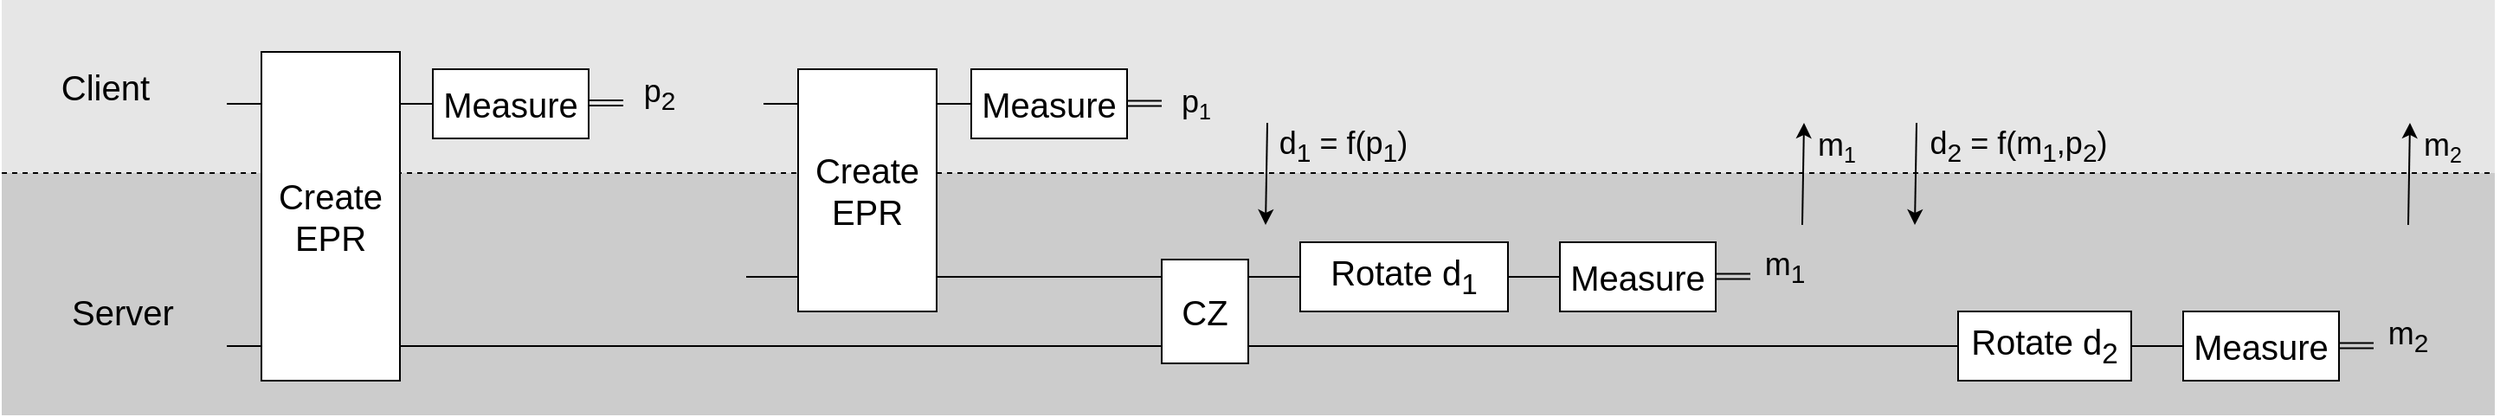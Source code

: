 <mxfile version="22.1.3" type="embed">
    <diagram id="vJYV673TWn68nu8cjQHZ" name="Page-1">
        <mxGraphModel dx="1698" dy="852" grid="1" gridSize="10" guides="1" tooltips="1" connect="1" arrows="1" fold="1" page="1" pageScale="1" pageWidth="850" pageHeight="1100" math="0" shadow="0">
            <root>
                <mxCell id="0"/>
                <mxCell id="1" parent="0"/>
                <mxCell id="60" value="" style="rounded=0;whiteSpace=wrap;html=1;fontSize=18;dashed=1;fillColor=#CCCCCC;strokeColor=none;" parent="1" vertex="1">
                    <mxGeometry x="30" y="220" width="1440" height="140" as="geometry"/>
                </mxCell>
                <mxCell id="59" value="" style="rounded=0;whiteSpace=wrap;html=1;fontSize=18;dashed=1;fillColor=#E6E6E6;strokeColor=none;" parent="1" vertex="1">
                    <mxGeometry x="30" y="120" width="1440" height="100" as="geometry"/>
                </mxCell>
                <mxCell id="61" value="" style="endArrow=none;html=1;fontSize=18;exitX=0;exitY=0;exitDx=0;exitDy=0;entryX=1;entryY=0;entryDx=0;entryDy=0;dashed=1;" parent="1" source="60" target="60" edge="1">
                    <mxGeometry width="50" height="50" relative="1" as="geometry">
                        <mxPoint x="630" y="250" as="sourcePoint"/>
                        <mxPoint x="1470.0" y="240" as="targetPoint"/>
                    </mxGeometry>
                </mxCell>
                <mxCell id="53" value="" style="endArrow=none;html=1;fontSize=20;entryX=0;entryY=0.5;entryDx=0;entryDy=0;" parent="1" target="55" edge="1">
                    <mxGeometry width="50" height="50" relative="1" as="geometry">
                        <mxPoint x="160" y="320" as="sourcePoint"/>
                        <mxPoint x="1120" y="320" as="targetPoint"/>
                    </mxGeometry>
                </mxCell>
                <mxCell id="54" value="" style="endArrow=none;html=1;fontSize=20;" parent="1" target="44" edge="1">
                    <mxGeometry width="50" height="50" relative="1" as="geometry">
                        <mxPoint x="460" y="280" as="sourcePoint"/>
                        <mxPoint x="830" y="280" as="targetPoint"/>
                    </mxGeometry>
                </mxCell>
                <mxCell id="38" value="" style="endArrow=none;html=1;fontSize=20;entryX=0;entryY=0.5;entryDx=0;entryDy=0;" parent="1" target="37" edge="1">
                    <mxGeometry width="50" height="50" relative="1" as="geometry">
                        <mxPoint x="470" y="180" as="sourcePoint"/>
                        <mxPoint x="700" y="180" as="targetPoint"/>
                    </mxGeometry>
                </mxCell>
                <mxCell id="19" value="" style="endArrow=none;html=1;fontSize=20;startArrow=none;" parent="1" edge="1">
                    <mxGeometry width="50" height="50" relative="1" as="geometry">
                        <mxPoint x="369" y="178" as="sourcePoint"/>
                        <mxPoint x="389" y="178" as="targetPoint"/>
                    </mxGeometry>
                </mxCell>
                <mxCell id="2" value="Client" style="text;html=1;strokeColor=none;fillColor=none;align=center;verticalAlign=middle;whiteSpace=wrap;rounded=0;fontSize=20;" parent="1" vertex="1">
                    <mxGeometry x="60" y="155" width="60" height="30" as="geometry"/>
                </mxCell>
                <mxCell id="3" value="Server" style="text;html=1;strokeColor=none;fillColor=none;align=center;verticalAlign=middle;whiteSpace=wrap;rounded=0;fontSize=20;" parent="1" vertex="1">
                    <mxGeometry x="70" y="285" width="60" height="30" as="geometry"/>
                </mxCell>
                <mxCell id="4" value="" style="endArrow=none;html=1;fontSize=20;startArrow=none;entryX=0;entryY=0.5;entryDx=0;entryDy=0;" parent="1" target="32" edge="1">
                    <mxGeometry width="50" height="50" relative="1" as="geometry">
                        <mxPoint x="160" y="180" as="sourcePoint"/>
                        <mxPoint x="470" y="183" as="targetPoint"/>
                    </mxGeometry>
                </mxCell>
                <mxCell id="5" value="" style="endArrow=none;html=1;fontSize=20;entryX=0;entryY=0.5;entryDx=0;entryDy=0;startArrow=none;exitX=1;exitY=0.5;exitDx=0;exitDy=0;" parent="1" source="44" target="49" edge="1">
                    <mxGeometry width="50" height="50" relative="1" as="geometry">
                        <mxPoint x="970" y="360" as="sourcePoint"/>
                        <mxPoint x="830" y="320" as="targetPoint"/>
                    </mxGeometry>
                </mxCell>
                <mxCell id="6" value="Create&lt;br&gt;EPR" style="rounded=0;whiteSpace=wrap;html=1;fontSize=20;" parent="1" vertex="1">
                    <mxGeometry x="180" y="150" width="80" height="190" as="geometry"/>
                </mxCell>
                <mxCell id="32" value="Measure" style="rounded=0;whiteSpace=wrap;html=1;fontSize=20;fillColor=default;" parent="1" vertex="1">
                    <mxGeometry x="279" y="160" width="90" height="40" as="geometry"/>
                </mxCell>
                <mxCell id="34" value="" style="endArrow=none;html=1;fontSize=20;startArrow=none;" parent="1" edge="1">
                    <mxGeometry width="50" height="50" relative="1" as="geometry">
                        <mxPoint x="369" y="181" as="sourcePoint"/>
                        <mxPoint x="389" y="181" as="targetPoint"/>
                    </mxGeometry>
                </mxCell>
                <mxCell id="35" value="" style="endArrow=none;html=1;fontSize=20;startArrow=none;" parent="1" source="44" edge="1">
                    <mxGeometry width="50" height="50" relative="1" as="geometry">
                        <mxPoint x="460" y="280" as="sourcePoint"/>
                        <mxPoint x="830" y="280" as="targetPoint"/>
                    </mxGeometry>
                </mxCell>
                <mxCell id="36" value="Create&lt;br&gt;EPR" style="rounded=0;whiteSpace=wrap;html=1;fontSize=20;" parent="1" vertex="1">
                    <mxGeometry x="490" y="160" width="80" height="140" as="geometry"/>
                </mxCell>
                <mxCell id="37" value="Measure" style="rounded=0;whiteSpace=wrap;html=1;fontSize=20;fillColor=default;" parent="1" vertex="1">
                    <mxGeometry x="590" y="160" width="90" height="40" as="geometry"/>
                </mxCell>
                <mxCell id="40" value="" style="endArrow=none;html=1;fontSize=20;startArrow=none;" parent="1" edge="1">
                    <mxGeometry width="50" height="50" relative="1" as="geometry">
                        <mxPoint x="680" y="178.3" as="sourcePoint"/>
                        <mxPoint x="700" y="178.3" as="targetPoint"/>
                    </mxGeometry>
                </mxCell>
                <mxCell id="41" value="" style="endArrow=none;html=1;fontSize=20;startArrow=none;" parent="1" edge="1">
                    <mxGeometry width="50" height="50" relative="1" as="geometry">
                        <mxPoint x="680" y="181.3" as="sourcePoint"/>
                        <mxPoint x="700" y="181.3" as="targetPoint"/>
                    </mxGeometry>
                </mxCell>
                <mxCell id="42" value="CZ" style="rounded=0;whiteSpace=wrap;html=1;fontSize=20;" parent="1" vertex="1">
                    <mxGeometry x="700" y="270" width="50" height="60" as="geometry"/>
                </mxCell>
                <mxCell id="45" value="Rotate d&lt;sub&gt;2&lt;/sub&gt;" style="rounded=0;whiteSpace=wrap;html=1;fontSize=20;fillColor=default;" parent="1" vertex="1">
                    <mxGeometry x="1160" y="300" width="100" height="40" as="geometry"/>
                </mxCell>
                <mxCell id="46" value="p&lt;sub&gt;2&lt;/sub&gt;" style="text;html=1;strokeColor=none;fillColor=none;align=center;verticalAlign=middle;whiteSpace=wrap;rounded=0;fontSize=18;" parent="1" vertex="1">
                    <mxGeometry x="380" y="160" width="60" height="30" as="geometry"/>
                </mxCell>
                <mxCell id="47" value="p&lt;span style=&quot;font-size: 15px;&quot;&gt;&lt;sub&gt;1&lt;/sub&gt;&lt;/span&gt;" style="text;html=1;strokeColor=none;fillColor=none;align=center;verticalAlign=middle;whiteSpace=wrap;rounded=0;fontSize=18;" parent="1" vertex="1">
                    <mxGeometry x="690" y="165" width="60" height="30" as="geometry"/>
                </mxCell>
                <mxCell id="49" value="Measure" style="rounded=0;whiteSpace=wrap;html=1;fontSize=20;fillColor=default;" parent="1" vertex="1">
                    <mxGeometry x="930" y="260" width="90" height="40" as="geometry"/>
                </mxCell>
                <mxCell id="50" value="" style="endArrow=none;html=1;fontSize=20;startArrow=none;" parent="1" edge="1">
                    <mxGeometry width="50" height="50" relative="1" as="geometry">
                        <mxPoint x="1020" y="278.3" as="sourcePoint"/>
                        <mxPoint x="1040" y="278.3" as="targetPoint"/>
                    </mxGeometry>
                </mxCell>
                <mxCell id="51" value="" style="endArrow=none;html=1;fontSize=20;startArrow=none;" parent="1" edge="1">
                    <mxGeometry width="50" height="50" relative="1" as="geometry">
                        <mxPoint x="1020" y="281.3" as="sourcePoint"/>
                        <mxPoint x="1040" y="281.3" as="targetPoint"/>
                    </mxGeometry>
                </mxCell>
                <mxCell id="52" value="m&lt;sub&gt;1&lt;/sub&gt;" style="text;html=1;strokeColor=none;fillColor=none;align=center;verticalAlign=middle;whiteSpace=wrap;rounded=0;fontSize=18;" parent="1" vertex="1">
                    <mxGeometry x="1030" y="260" width="60" height="30" as="geometry"/>
                </mxCell>
                <mxCell id="44" value="Rotate d&lt;sub&gt;1&lt;/sub&gt;" style="rounded=0;whiteSpace=wrap;html=1;fontSize=20;fillColor=default;" parent="1" vertex="1">
                    <mxGeometry x="780" y="260" width="120" height="40" as="geometry"/>
                </mxCell>
                <mxCell id="55" value="Measure" style="rounded=0;whiteSpace=wrap;html=1;fontSize=20;fillColor=default;" parent="1" vertex="1">
                    <mxGeometry x="1290" y="300" width="90" height="40" as="geometry"/>
                </mxCell>
                <mxCell id="56" value="" style="endArrow=none;html=1;fontSize=20;startArrow=none;" parent="1" edge="1">
                    <mxGeometry width="50" height="50" relative="1" as="geometry">
                        <mxPoint x="1380" y="318.3" as="sourcePoint"/>
                        <mxPoint x="1400" y="318.3" as="targetPoint"/>
                    </mxGeometry>
                </mxCell>
                <mxCell id="57" value="" style="endArrow=none;html=1;fontSize=20;startArrow=none;" parent="1" edge="1">
                    <mxGeometry width="50" height="50" relative="1" as="geometry">
                        <mxPoint x="1380" y="321.3" as="sourcePoint"/>
                        <mxPoint x="1400" y="321.3" as="targetPoint"/>
                    </mxGeometry>
                </mxCell>
                <mxCell id="58" value="m&lt;sub&gt;2&lt;/sub&gt;" style="text;html=1;strokeColor=none;fillColor=none;align=center;verticalAlign=middle;whiteSpace=wrap;rounded=0;fontSize=18;" parent="1" vertex="1">
                    <mxGeometry x="1390" y="300" width="60" height="30" as="geometry"/>
                </mxCell>
                <mxCell id="62" value="" style="endArrow=classic;html=1;fontSize=18;" parent="1" edge="1">
                    <mxGeometry width="50" height="50" relative="1" as="geometry">
                        <mxPoint x="761" y="191" as="sourcePoint"/>
                        <mxPoint x="760" y="250" as="targetPoint"/>
                    </mxGeometry>
                </mxCell>
                <mxCell id="63" value="d&lt;sub&gt;1&lt;/sub&gt; = f(p&lt;sub&gt;1&lt;/sub&gt;)" style="text;html=1;strokeColor=none;fillColor=none;align=center;verticalAlign=middle;whiteSpace=wrap;rounded=0;fontSize=18;" parent="1" vertex="1">
                    <mxGeometry x="740" y="190" width="130" height="30" as="geometry"/>
                </mxCell>
                <mxCell id="64" value="" style="endArrow=none;html=1;fontSize=18;endFill=0;startArrow=classic;startFill=1;" parent="1" edge="1">
                    <mxGeometry width="50" height="50" relative="1" as="geometry">
                        <mxPoint x="1071.0" y="191" as="sourcePoint"/>
                        <mxPoint x="1070.0" y="250" as="targetPoint"/>
                    </mxGeometry>
                </mxCell>
                <mxCell id="65" value="m&lt;span style=&quot;font-size: 15px;&quot;&gt;&lt;sub&gt;1&lt;/sub&gt;&lt;/span&gt;" style="text;html=1;strokeColor=none;fillColor=none;align=center;verticalAlign=middle;whiteSpace=wrap;rounded=0;fontSize=18;" parent="1" vertex="1">
                    <mxGeometry x="1060" y="190" width="60" height="30" as="geometry"/>
                </mxCell>
                <mxCell id="66" value="" style="endArrow=classic;html=1;fontSize=18;" parent="1" edge="1">
                    <mxGeometry width="50" height="50" relative="1" as="geometry">
                        <mxPoint x="1136.0" y="191" as="sourcePoint"/>
                        <mxPoint x="1135.0" y="250" as="targetPoint"/>
                    </mxGeometry>
                </mxCell>
                <mxCell id="67" value="d&lt;sub&gt;2&lt;/sub&gt; = f(m&lt;sub&gt;1&lt;/sub&gt;,p&lt;sub&gt;2&lt;/sub&gt;)" style="text;html=1;strokeColor=none;fillColor=none;align=center;verticalAlign=middle;whiteSpace=wrap;rounded=0;fontSize=18;" parent="1" vertex="1">
                    <mxGeometry x="1130" y="190" width="130" height="30" as="geometry"/>
                </mxCell>
                <mxCell id="68" value="" style="endArrow=none;html=1;fontSize=18;endFill=0;startArrow=classic;startFill=1;" parent="1" edge="1">
                    <mxGeometry width="50" height="50" relative="1" as="geometry">
                        <mxPoint x="1421" y="191.0" as="sourcePoint"/>
                        <mxPoint x="1420" y="250" as="targetPoint"/>
                    </mxGeometry>
                </mxCell>
                <mxCell id="69" value="m&lt;span style=&quot;font-size: 15px;&quot;&gt;&lt;sub&gt;2&lt;/sub&gt;&lt;/span&gt;" style="text;html=1;strokeColor=none;fillColor=none;align=center;verticalAlign=middle;whiteSpace=wrap;rounded=0;fontSize=18;" parent="1" vertex="1">
                    <mxGeometry x="1410" y="190" width="60" height="30" as="geometry"/>
                </mxCell>
            </root>
        </mxGraphModel>
    </diagram>
</mxfile>